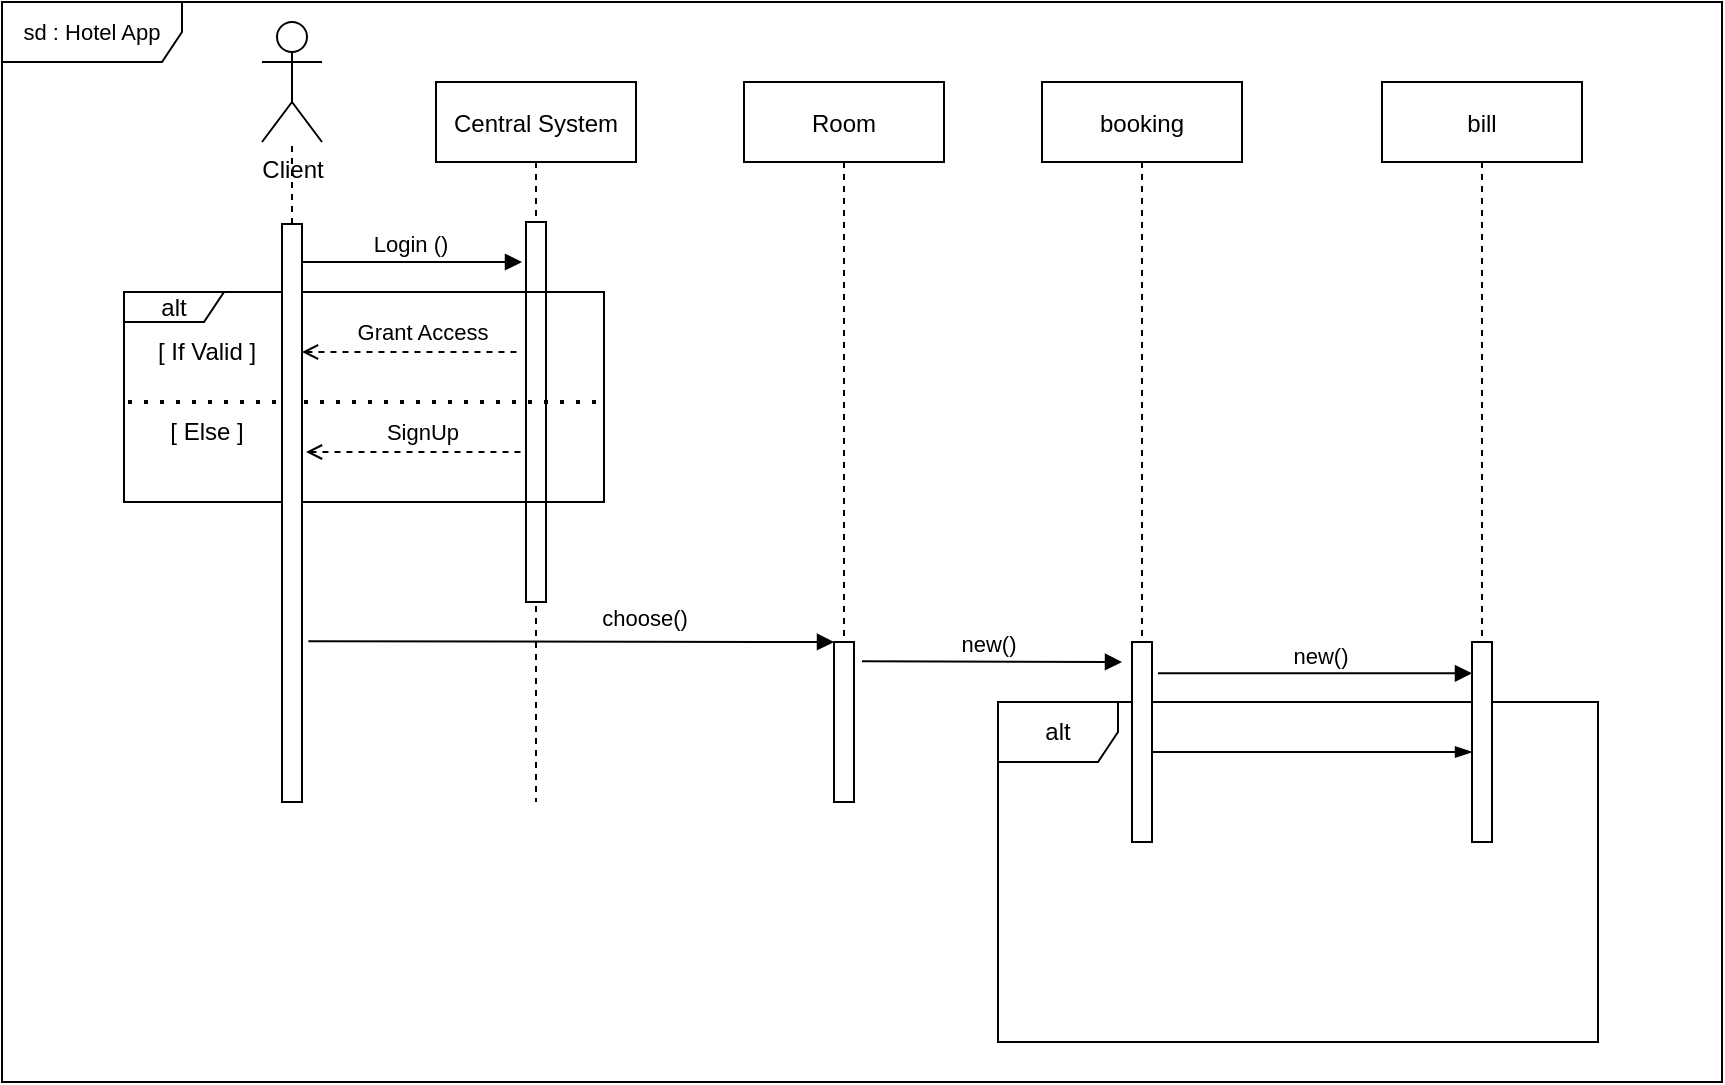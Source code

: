 <mxfile version="20.5.3" type="embed"><diagram id="kgpKYQtTHZ0yAKxKKP6v" name="Page-1"><mxGraphModel dx="996" dy="520" grid="1" gridSize="10" guides="1" tooltips="1" connect="1" arrows="1" fold="1" page="1" pageScale="1" pageWidth="850" pageHeight="1100" math="0" shadow="0"><root><mxCell id="0"/><mxCell id="1" parent="0"/><mxCell id="16" value="sd : Hotel App" style="shape=umlFrame;whiteSpace=wrap;html=1;fontSize=11;width=90;height=30;" parent="1" vertex="1"><mxGeometry x="30" y="40" width="860" height="540" as="geometry"/></mxCell><mxCell id="27" value="alt" style="shape=umlFrame;whiteSpace=wrap;html=1;" vertex="1" parent="1"><mxGeometry x="528" y="390" width="300" height="170" as="geometry"/></mxCell><mxCell id="3nuBFxr9cyL0pnOWT2aG-1" value="Central System" style="shape=umlLifeline;perimeter=lifelinePerimeter;container=1;collapsible=0;recursiveResize=0;rounded=0;shadow=0;strokeWidth=1;movable=1;resizable=1;rotatable=1;deletable=1;editable=1;connectable=1;" parent="1" vertex="1"><mxGeometry x="247" y="80" width="100" height="360" as="geometry"/></mxCell><mxCell id="3nuBFxr9cyL0pnOWT2aG-2" value="" style="points=[];perimeter=orthogonalPerimeter;rounded=0;shadow=0;strokeWidth=1;" parent="3nuBFxr9cyL0pnOWT2aG-1" vertex="1"><mxGeometry x="45" y="70" width="10" height="190" as="geometry"/></mxCell><mxCell id="7" value="alt" style="shape=umlFrame;whiteSpace=wrap;html=1;width=50;height=15;" parent="3nuBFxr9cyL0pnOWT2aG-1" vertex="1"><mxGeometry x="-156" y="105" width="240" height="105" as="geometry"/></mxCell><mxCell id="8" value="[ If Valid ]" style="text;html=1;align=center;verticalAlign=middle;resizable=0;points=[];autosize=1;strokeColor=none;fillColor=none;" parent="3nuBFxr9cyL0pnOWT2aG-1" vertex="1"><mxGeometry x="-150" y="120" width="70" height="30" as="geometry"/></mxCell><mxCell id="9" value="" style="endArrow=none;dashed=1;html=1;dashPattern=1 3;strokeWidth=2;rounded=0;fontSize=11;" parent="3nuBFxr9cyL0pnOWT2aG-1" edge="1"><mxGeometry width="50" height="50" relative="1" as="geometry"><mxPoint x="80" y="160" as="sourcePoint"/><mxPoint x="-157" y="160" as="targetPoint"/></mxGeometry></mxCell><mxCell id="14" value="SignUp" style="endArrow=none;html=1;rounded=0;fontSize=11;endSize=13;startArrow=open;startFill=0;dashed=1;" parent="3nuBFxr9cyL0pnOWT2aG-1" edge="1"><mxGeometry x="0.054" y="10" width="50" height="50" relative="1" as="geometry"><mxPoint x="-65" y="185" as="sourcePoint"/><mxPoint x="45" y="185" as="targetPoint"/><mxPoint as="offset"/></mxGeometry></mxCell><mxCell id="15" value="[ Else ]" style="text;html=1;align=center;verticalAlign=middle;resizable=0;points=[];autosize=1;strokeColor=none;fillColor=none;" parent="3nuBFxr9cyL0pnOWT2aG-1" vertex="1"><mxGeometry x="-145" y="160" width="60" height="30" as="geometry"/></mxCell><mxCell id="3nuBFxr9cyL0pnOWT2aG-5" value="Room" style="shape=umlLifeline;perimeter=lifelinePerimeter;container=1;collapsible=0;recursiveResize=0;rounded=0;shadow=0;strokeWidth=1;" parent="1" vertex="1"><mxGeometry x="401" y="80" width="100" height="350" as="geometry"/></mxCell><mxCell id="3nuBFxr9cyL0pnOWT2aG-6" value="" style="points=[];perimeter=orthogonalPerimeter;rounded=0;shadow=0;strokeWidth=1;" parent="3nuBFxr9cyL0pnOWT2aG-5" vertex="1"><mxGeometry x="45" y="280" width="10" height="80" as="geometry"/></mxCell><mxCell id="2" value="Client" style="shape=umlActor;verticalLabelPosition=bottom;verticalAlign=top;html=1;outlineConnect=0;" parent="1" vertex="1"><mxGeometry x="160" y="50" width="30" height="60" as="geometry"/></mxCell><mxCell id="4" style="edgeStyle=orthogonalEdgeStyle;rounded=0;orthogonalLoop=1;jettySize=auto;html=1;dashed=1;endArrow=none;endFill=0;" parent="1" source="3" target="2" edge="1"><mxGeometry relative="1" as="geometry"/></mxCell><mxCell id="5" style="rounded=0;orthogonalLoop=1;jettySize=auto;html=1;endArrow=block;endFill=1;" parent="1" source="3" edge="1"><mxGeometry relative="1" as="geometry"><mxPoint x="290" y="170" as="targetPoint"/><Array as="points"><mxPoint x="250" y="170"/></Array></mxGeometry></mxCell><mxCell id="6" value="Login ()" style="edgeLabel;html=1;align=center;verticalAlign=middle;resizable=0;points=[];" parent="5" vertex="1" connectable="0"><mxGeometry x="-0.029" y="4" relative="1" as="geometry"><mxPoint y="-5" as="offset"/></mxGeometry></mxCell><mxCell id="3" value="" style="points=[];perimeter=orthogonalPerimeter;rounded=0;shadow=0;strokeWidth=1;" parent="1" vertex="1"><mxGeometry x="170" y="151" width="10" height="289" as="geometry"/></mxCell><mxCell id="11" value="Grant Access" style="endArrow=none;html=1;rounded=0;fontSize=11;endSize=13;startArrow=open;startFill=0;dashed=1;" parent="1" edge="1"><mxGeometry x="0.091" y="10" width="50" height="50" relative="1" as="geometry"><mxPoint x="180" y="215" as="sourcePoint"/><mxPoint x="290" y="215" as="targetPoint"/><mxPoint as="offset"/></mxGeometry></mxCell><mxCell id="12" value="&lt;div style=&quot;text-align: left;&quot;&gt;&lt;br&gt;&lt;/div&gt;" style="text;html=1;align=center;verticalAlign=middle;resizable=0;points=[];autosize=1;strokeColor=none;fillColor=none;fontSize=11;" parent="1" vertex="1"><mxGeometry x="190" y="395" width="20" height="30" as="geometry"/></mxCell><mxCell id="17" value="" style="endArrow=block;html=1;rounded=0;fontSize=11;endSize=6;exitX=1.32;exitY=0.722;exitDx=0;exitDy=0;exitPerimeter=0;endFill=1;" parent="1" source="3" target="3nuBFxr9cyL0pnOWT2aG-6" edge="1"><mxGeometry width="50" height="50" relative="1" as="geometry"><mxPoint x="350" y="280" as="sourcePoint"/><mxPoint x="400" y="230" as="targetPoint"/></mxGeometry></mxCell><mxCell id="18" value="choose()" style="edgeLabel;html=1;align=center;verticalAlign=middle;resizable=0;points=[];fontSize=11;" parent="17" vertex="1" connectable="0"><mxGeometry x="0.279" y="2" relative="1" as="geometry"><mxPoint y="-10" as="offset"/></mxGeometry></mxCell><mxCell id="20" value="booking" style="shape=umlLifeline;perimeter=lifelinePerimeter;container=1;collapsible=0;recursiveResize=0;rounded=0;shadow=0;strokeWidth=1;" vertex="1" parent="1"><mxGeometry x="550" y="80" width="100" height="380" as="geometry"/></mxCell><mxCell id="21" value="" style="points=[];perimeter=orthogonalPerimeter;rounded=0;shadow=0;strokeWidth=1;" vertex="1" parent="20"><mxGeometry x="45" y="280" width="10" height="100" as="geometry"/></mxCell><mxCell id="22" value="" style="endArrow=block;html=1;rounded=0;fontSize=11;endSize=6;exitX=1.32;exitY=0.722;exitDx=0;exitDy=0;exitPerimeter=0;endFill=1;" edge="1" parent="1"><mxGeometry width="50" height="50" relative="1" as="geometry"><mxPoint x="460.0" y="369.658" as="sourcePoint"/><mxPoint x="590" y="370" as="targetPoint"/></mxGeometry></mxCell><mxCell id="23" value="new()" style="edgeLabel;html=1;align=center;verticalAlign=middle;resizable=0;points=[];fontSize=11;" vertex="1" connectable="0" parent="22"><mxGeometry x="0.279" y="2" relative="1" as="geometry"><mxPoint x="-20" y="-7" as="offset"/></mxGeometry></mxCell><mxCell id="28" value="" style="endArrow=blockThin;html=1;rounded=0;endFill=1;" edge="1" parent="1"><mxGeometry width="50" height="50" relative="1" as="geometry"><mxPoint x="605" y="415" as="sourcePoint"/><mxPoint x="765" y="415" as="targetPoint"/></mxGeometry></mxCell><mxCell id="29" value="" style="endArrow=block;html=1;rounded=0;fontSize=11;endSize=6;exitX=1.32;exitY=0.722;exitDx=0;exitDy=0;exitPerimeter=0;endFill=1;" edge="1" parent="1"><mxGeometry width="50" height="50" relative="1" as="geometry"><mxPoint x="608" y="375.658" as="sourcePoint"/><mxPoint x="765" y="375.658" as="targetPoint"/></mxGeometry></mxCell><mxCell id="30" value="new()" style="edgeLabel;html=1;align=center;verticalAlign=middle;resizable=0;points=[];fontSize=11;" vertex="1" connectable="0" parent="29"><mxGeometry x="0.279" y="2" relative="1" as="geometry"><mxPoint x="-20" y="-7" as="offset"/></mxGeometry></mxCell><mxCell id="25" value="bill" style="shape=umlLifeline;perimeter=lifelinePerimeter;container=1;collapsible=0;recursiveResize=0;rounded=0;shadow=0;strokeWidth=1;" vertex="1" parent="1"><mxGeometry x="720" y="80" width="100" height="380" as="geometry"/></mxCell><mxCell id="26" value="" style="points=[];perimeter=orthogonalPerimeter;rounded=0;shadow=0;strokeWidth=1;" vertex="1" parent="25"><mxGeometry x="45" y="280" width="10" height="100" as="geometry"/></mxCell></root></mxGraphModel></diagram></mxfile>